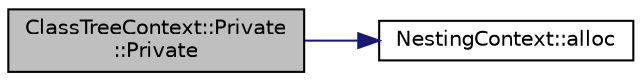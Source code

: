 digraph "ClassTreeContext::Private::Private"
{
 // LATEX_PDF_SIZE
  edge [fontname="Helvetica",fontsize="10",labelfontname="Helvetica",labelfontsize="10"];
  node [fontname="Helvetica",fontsize="10",shape=record];
  rankdir="LR";
  Node1 [label="ClassTreeContext::Private\l::Private",height=0.2,width=0.4,color="black", fillcolor="grey75", style="filled", fontcolor="black",tooltip=" "];
  Node1 -> Node2 [color="midnightblue",fontsize="10",style="solid",fontname="Helvetica"];
  Node2 [label="NestingContext::alloc",height=0.2,width=0.4,color="black", fillcolor="white", style="filled",URL="$classNestingContext.html#a034e06d9ea3df71185b59c193ea87d9f",tooltip=" "];
}
